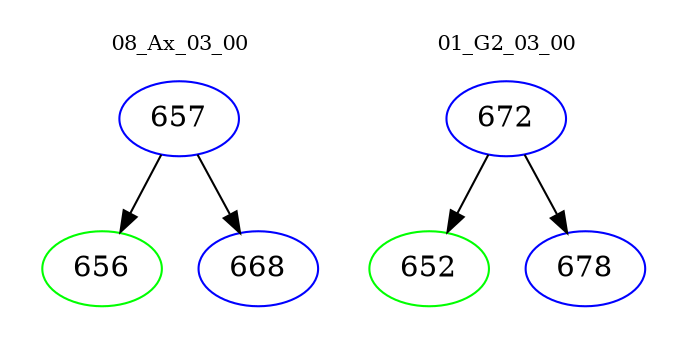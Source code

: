 digraph{
subgraph cluster_0 {
color = white
label = "08_Ax_03_00";
fontsize=10;
T0_657 [label="657", color="blue"]
T0_657 -> T0_656 [color="black"]
T0_656 [label="656", color="green"]
T0_657 -> T0_668 [color="black"]
T0_668 [label="668", color="blue"]
}
subgraph cluster_1 {
color = white
label = "01_G2_03_00";
fontsize=10;
T1_672 [label="672", color="blue"]
T1_672 -> T1_652 [color="black"]
T1_652 [label="652", color="green"]
T1_672 -> T1_678 [color="black"]
T1_678 [label="678", color="blue"]
}
}
